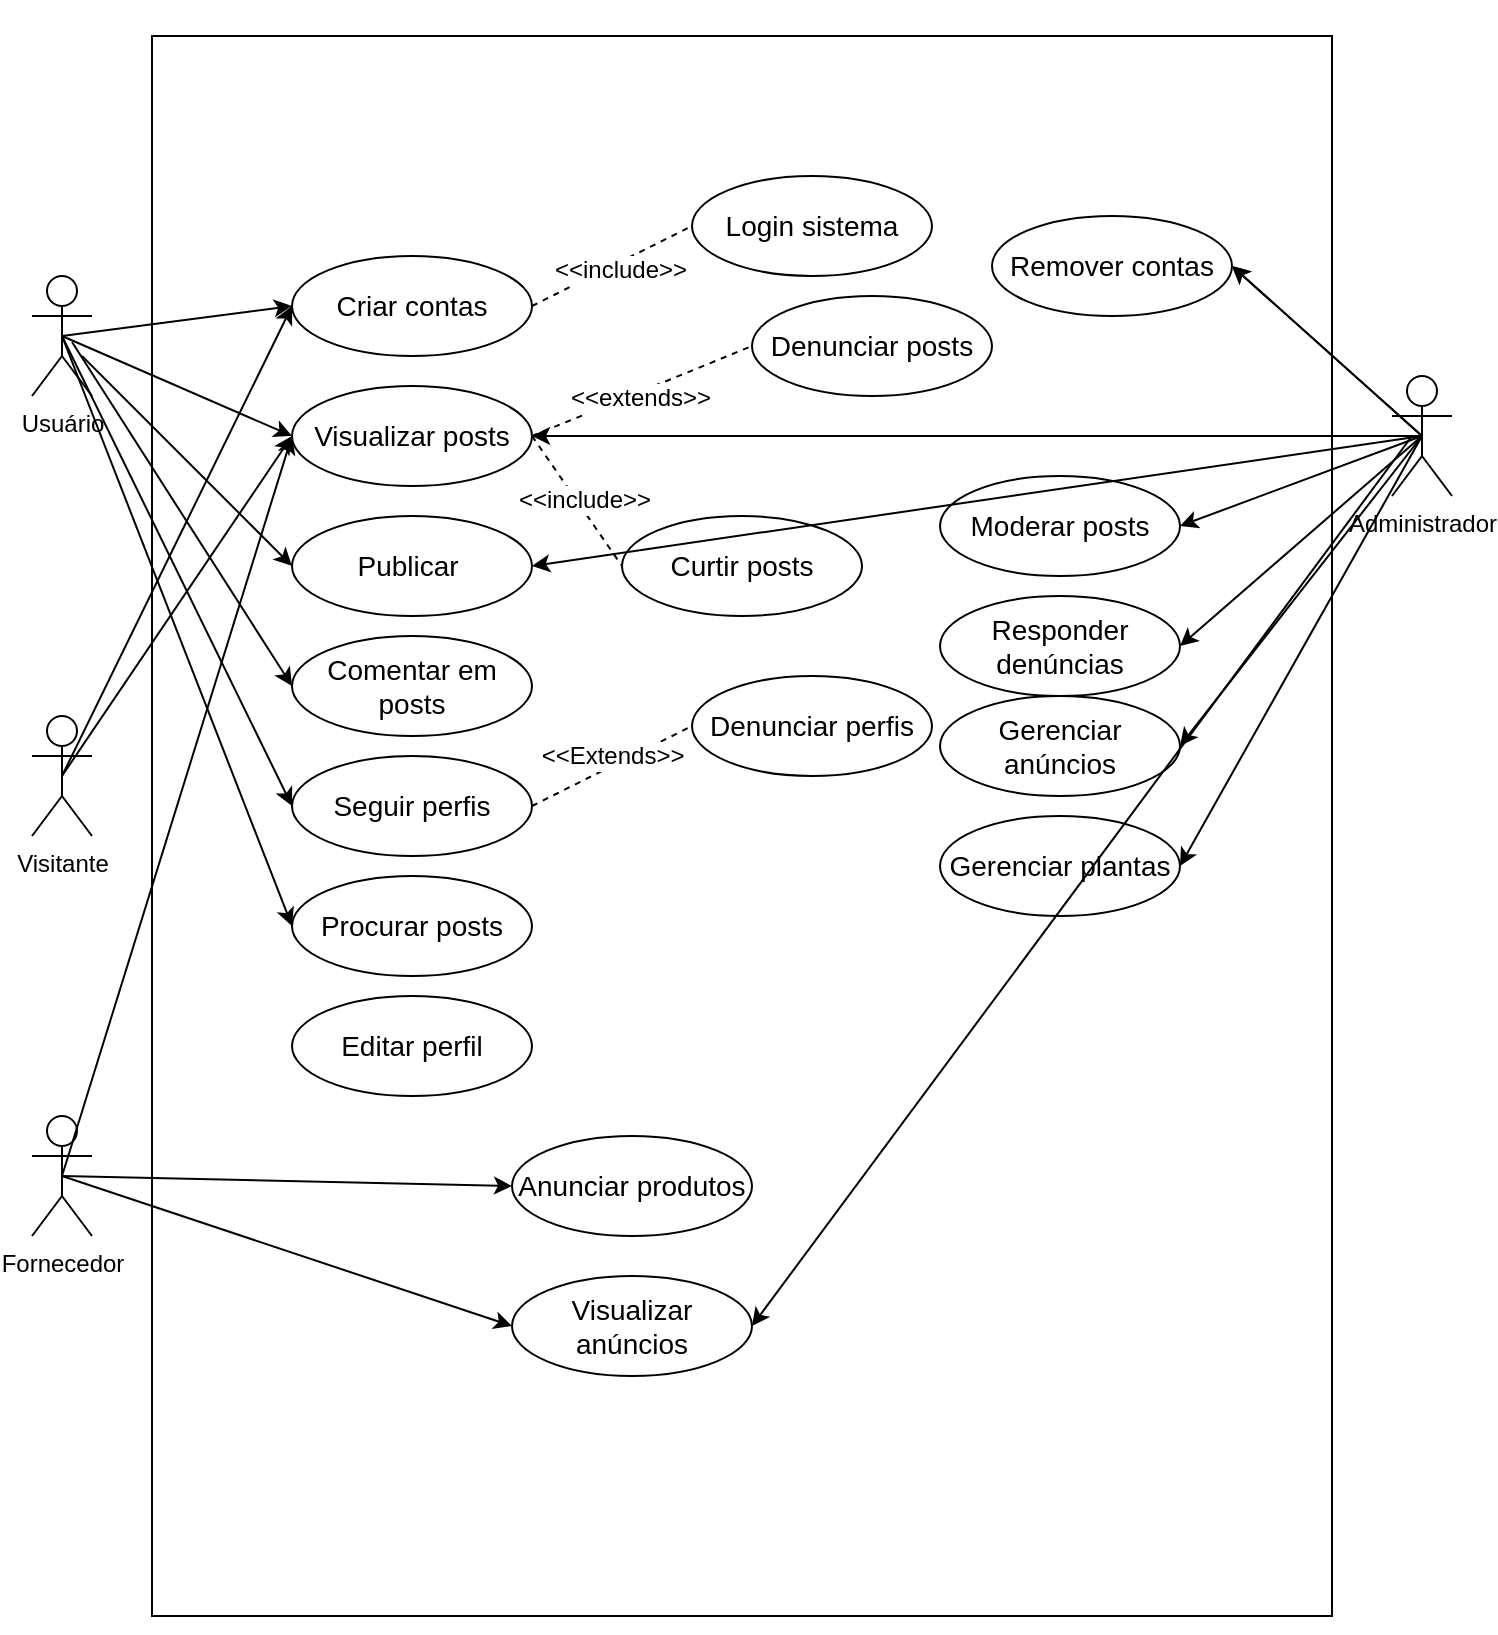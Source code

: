 <mxfile version="24.7.16">
  <diagram name="Página-1" id="OS5GswVtKdGClUdeGEP-">
    <mxGraphModel dx="839" dy="443" grid="1" gridSize="10" guides="1" tooltips="1" connect="1" arrows="1" fold="1" page="1" pageScale="1" pageWidth="827" pageHeight="1169" math="0" shadow="0">
      <root>
        <mxCell id="0" />
        <mxCell id="1" parent="0" />
        <mxCell id="FjBeh1hyWbI5lRdlb9rG-1" value="Usuário" style="shape=umlActor;verticalLabelPosition=bottom;verticalAlign=top;html=1;outlineConnect=0;" parent="1" vertex="1">
          <mxGeometry x="80" y="180" width="30" height="60" as="geometry" />
        </mxCell>
        <mxCell id="FjBeh1hyWbI5lRdlb9rG-3" style="edgeStyle=orthogonalEdgeStyle;rounded=0;orthogonalLoop=1;jettySize=auto;html=1;entryX=0.5;entryY=0;entryDx=0;entryDy=0;" parent="1" edge="1">
          <mxGeometry relative="1" as="geometry">
            <mxPoint x="580.059" y="50" as="sourcePoint" />
            <mxPoint x="580" y="50" as="targetPoint" />
          </mxGeometry>
        </mxCell>
        <mxCell id="FjBeh1hyWbI5lRdlb9rG-4" value="" style="rounded=0;whiteSpace=wrap;html=1;" parent="1" vertex="1">
          <mxGeometry x="140" y="60" width="590" height="790" as="geometry" />
        </mxCell>
        <mxCell id="FjBeh1hyWbI5lRdlb9rG-7" value="Visitante" style="shape=umlActor;verticalLabelPosition=bottom;verticalAlign=top;html=1;outlineConnect=0;" parent="1" vertex="1">
          <mxGeometry x="80" y="400" width="30" height="60" as="geometry" />
        </mxCell>
        <mxCell id="FjBeh1hyWbI5lRdlb9rG-8" value="Administrador" style="shape=umlActor;verticalLabelPosition=bottom;verticalAlign=top;html=1;outlineConnect=0;" parent="1" vertex="1">
          <mxGeometry x="760" y="230" width="30" height="60" as="geometry" />
        </mxCell>
        <mxCell id="FjBeh1hyWbI5lRdlb9rG-9" value="Fornecedor" style="shape=umlActor;verticalLabelPosition=bottom;verticalAlign=top;html=1;outlineConnect=0;" parent="1" vertex="1">
          <mxGeometry x="80" y="600" width="30" height="60" as="geometry" />
        </mxCell>
        <mxCell id="FjBeh1hyWbI5lRdlb9rG-12" value="&lt;font style=&quot;font-size: 14px;&quot;&gt;Criar contas&lt;/font&gt;" style="ellipse;whiteSpace=wrap;html=1;" parent="1" vertex="1">
          <mxGeometry x="210" y="170" width="120" height="50" as="geometry" />
        </mxCell>
        <mxCell id="FjBeh1hyWbI5lRdlb9rG-14" value="" style="endArrow=classic;html=1;rounded=0;exitX=0.5;exitY=0.5;exitDx=0;exitDy=0;exitPerimeter=0;entryX=0;entryY=0.5;entryDx=0;entryDy=0;" parent="1" source="FjBeh1hyWbI5lRdlb9rG-1" target="FjBeh1hyWbI5lRdlb9rG-12" edge="1">
          <mxGeometry width="50" height="50" relative="1" as="geometry">
            <mxPoint x="390" y="430" as="sourcePoint" />
            <mxPoint x="440" y="380" as="targetPoint" />
          </mxGeometry>
        </mxCell>
        <mxCell id="FjBeh1hyWbI5lRdlb9rG-16" value="&lt;span style=&quot;font-size: 14px;&quot;&gt;Login sistema&lt;/span&gt;" style="ellipse;whiteSpace=wrap;html=1;" parent="1" vertex="1">
          <mxGeometry x="410" y="130" width="120" height="50" as="geometry" />
        </mxCell>
        <mxCell id="FjBeh1hyWbI5lRdlb9rG-20" value="&lt;span style=&quot;font-size: 14px;&quot;&gt;Visualizar posts&lt;/span&gt;" style="ellipse;whiteSpace=wrap;html=1;" parent="1" vertex="1">
          <mxGeometry x="210" y="235" width="120" height="50" as="geometry" />
        </mxCell>
        <mxCell id="FjBeh1hyWbI5lRdlb9rG-21" value="&lt;span style=&quot;font-size: 14px;&quot;&gt;Publicar&amp;nbsp;&lt;/span&gt;" style="ellipse;whiteSpace=wrap;html=1;" parent="1" vertex="1">
          <mxGeometry x="210" y="300" width="120" height="50" as="geometry" />
        </mxCell>
        <mxCell id="FjBeh1hyWbI5lRdlb9rG-22" value="&lt;span style=&quot;font-size: 14px;&quot;&gt;Comentar em posts&lt;/span&gt;" style="ellipse;whiteSpace=wrap;html=1;" parent="1" vertex="1">
          <mxGeometry x="210" y="360" width="120" height="50" as="geometry" />
        </mxCell>
        <mxCell id="FjBeh1hyWbI5lRdlb9rG-23" value="&lt;span style=&quot;font-size: 14px;&quot;&gt;Seguir perfis&lt;/span&gt;" style="ellipse;whiteSpace=wrap;html=1;" parent="1" vertex="1">
          <mxGeometry x="210" y="420" width="120" height="50" as="geometry" />
        </mxCell>
        <mxCell id="FjBeh1hyWbI5lRdlb9rG-24" value="" style="endArrow=classic;html=1;rounded=0;entryX=0;entryY=0.5;entryDx=0;entryDy=0;exitX=0.5;exitY=0.5;exitDx=0;exitDy=0;exitPerimeter=0;" parent="1" source="FjBeh1hyWbI5lRdlb9rG-1" target="FjBeh1hyWbI5lRdlb9rG-20" edge="1">
          <mxGeometry width="50" height="50" relative="1" as="geometry">
            <mxPoint x="400" y="420" as="sourcePoint" />
            <mxPoint x="450" y="370" as="targetPoint" />
          </mxGeometry>
        </mxCell>
        <mxCell id="FjBeh1hyWbI5lRdlb9rG-26" value="" style="endArrow=classic;html=1;rounded=0;entryX=0;entryY=0.5;entryDx=0;entryDy=0;exitX=0.667;exitY=0.667;exitDx=0;exitDy=0;exitPerimeter=0;" parent="1" target="FjBeh1hyWbI5lRdlb9rG-22" edge="1">
          <mxGeometry width="50" height="50" relative="1" as="geometry">
            <mxPoint x="100.01" y="213.02" as="sourcePoint" />
            <mxPoint x="280" y="460" as="targetPoint" />
          </mxGeometry>
        </mxCell>
        <mxCell id="FjBeh1hyWbI5lRdlb9rG-28" value="" style="endArrow=classic;html=1;rounded=0;entryX=0;entryY=0.5;entryDx=0;entryDy=0;exitX=0.5;exitY=0.5;exitDx=0;exitDy=0;exitPerimeter=0;" parent="1" source="FjBeh1hyWbI5lRdlb9rG-1" target="FjBeh1hyWbI5lRdlb9rG-23" edge="1">
          <mxGeometry width="50" height="50" relative="1" as="geometry">
            <mxPoint x="100.01" y="279.01" as="sourcePoint" />
            <mxPoint x="280" y="530.99" as="targetPoint" />
          </mxGeometry>
        </mxCell>
        <mxCell id="FjBeh1hyWbI5lRdlb9rG-31" value="" style="endArrow=classic;html=1;rounded=0;entryX=0;entryY=0.5;entryDx=0;entryDy=0;exitX=0.5;exitY=0.5;exitDx=0;exitDy=0;exitPerimeter=0;" parent="1" target="FjBeh1hyWbI5lRdlb9rG-21" edge="1">
          <mxGeometry width="50" height="50" relative="1" as="geometry">
            <mxPoint x="105" y="220" as="sourcePoint" />
            <mxPoint x="310" y="325" as="targetPoint" />
            <Array as="points" />
          </mxGeometry>
        </mxCell>
        <mxCell id="FjBeh1hyWbI5lRdlb9rG-41" value="" style="endArrow=classic;html=1;rounded=0;entryX=0;entryY=0.5;entryDx=0;entryDy=0;exitX=0.5;exitY=0.5;exitDx=0;exitDy=0;exitPerimeter=0;" parent="1" source="FjBeh1hyWbI5lRdlb9rG-7" target="FjBeh1hyWbI5lRdlb9rG-20" edge="1">
          <mxGeometry width="50" height="50" relative="1" as="geometry">
            <mxPoint x="520" y="390" as="sourcePoint" />
            <mxPoint x="570" y="340" as="targetPoint" />
          </mxGeometry>
        </mxCell>
        <mxCell id="FjBeh1hyWbI5lRdlb9rG-42" value="" style="endArrow=classic;html=1;rounded=0;entryX=0;entryY=0.5;entryDx=0;entryDy=0;exitX=0.5;exitY=0.5;exitDx=0;exitDy=0;exitPerimeter=0;" parent="1" source="FjBeh1hyWbI5lRdlb9rG-7" target="FjBeh1hyWbI5lRdlb9rG-12" edge="1">
          <mxGeometry width="50" height="50" relative="1" as="geometry">
            <mxPoint x="100" y="432.5" as="sourcePoint" />
            <mxPoint x="300" y="197.5" as="targetPoint" />
          </mxGeometry>
        </mxCell>
        <mxCell id="FjBeh1hyWbI5lRdlb9rG-43" value="&lt;span style=&quot;font-size: 14px;&quot;&gt;Procurar posts&lt;/span&gt;" style="ellipse;whiteSpace=wrap;html=1;" parent="1" vertex="1">
          <mxGeometry x="210" y="480" width="120" height="50" as="geometry" />
        </mxCell>
        <mxCell id="FjBeh1hyWbI5lRdlb9rG-45" value="&lt;span style=&quot;font-size: 14px;&quot;&gt;Anunciar produtos&lt;/span&gt;" style="ellipse;whiteSpace=wrap;html=1;" parent="1" vertex="1">
          <mxGeometry x="320" y="610" width="120" height="50" as="geometry" />
        </mxCell>
        <mxCell id="FjBeh1hyWbI5lRdlb9rG-50" value="" style="endArrow=classic;html=1;rounded=0;entryX=1;entryY=0.5;entryDx=0;entryDy=0;exitX=0.5;exitY=0.5;exitDx=0;exitDy=0;exitPerimeter=0;" parent="1" source="FjBeh1hyWbI5lRdlb9rG-8" target="FjBeh1hyWbI5lRdlb9rG-47" edge="1">
          <mxGeometry width="50" height="50" relative="1" as="geometry">
            <mxPoint x="520" y="380" as="sourcePoint" />
            <mxPoint x="570" y="330" as="targetPoint" />
          </mxGeometry>
        </mxCell>
        <mxCell id="FjBeh1hyWbI5lRdlb9rG-51" value="&lt;span style=&quot;font-size: 14px;&quot;&gt;Moderar posts&lt;/span&gt;" style="ellipse;whiteSpace=wrap;html=1;" parent="1" vertex="1">
          <mxGeometry x="534" y="280" width="120" height="50" as="geometry" />
        </mxCell>
        <mxCell id="FjBeh1hyWbI5lRdlb9rG-52" value="" style="endArrow=classic;html=1;rounded=0;exitX=0.5;exitY=0.5;exitDx=0;exitDy=0;exitPerimeter=0;entryX=1;entryY=0.5;entryDx=0;entryDy=0;" parent="1" source="FjBeh1hyWbI5lRdlb9rG-8" target="FjBeh1hyWbI5lRdlb9rG-51" edge="1">
          <mxGeometry width="50" height="50" relative="1" as="geometry">
            <mxPoint x="520" y="380" as="sourcePoint" />
            <mxPoint x="570" y="330" as="targetPoint" />
          </mxGeometry>
        </mxCell>
        <mxCell id="FjBeh1hyWbI5lRdlb9rG-53" value="&lt;span style=&quot;font-size: 14px;&quot;&gt;Visualizar anúncios&lt;/span&gt;" style="ellipse;whiteSpace=wrap;html=1;" parent="1" vertex="1">
          <mxGeometry x="320" y="680" width="120" height="50" as="geometry" />
        </mxCell>
        <mxCell id="FjBeh1hyWbI5lRdlb9rG-55" value="" style="endArrow=classic;html=1;rounded=0;entryX=0;entryY=0.5;entryDx=0;entryDy=0;exitX=0.5;exitY=0.5;exitDx=0;exitDy=0;exitPerimeter=0;" parent="1" source="FjBeh1hyWbI5lRdlb9rG-9" target="FjBeh1hyWbI5lRdlb9rG-53" edge="1">
          <mxGeometry width="50" height="50" relative="1" as="geometry">
            <mxPoint x="520" y="780" as="sourcePoint" />
            <mxPoint x="570" y="730" as="targetPoint" />
          </mxGeometry>
        </mxCell>
        <mxCell id="FjBeh1hyWbI5lRdlb9rG-56" value="&lt;span style=&quot;font-size: 14px;&quot;&gt;Curtir posts&lt;/span&gt;" style="ellipse;whiteSpace=wrap;html=1;" parent="1" vertex="1">
          <mxGeometry x="375" y="300" width="120" height="50" as="geometry" />
        </mxCell>
        <mxCell id="FjBeh1hyWbI5lRdlb9rG-61" value="" style="endArrow=classic;html=1;rounded=0;exitX=0.5;exitY=0.5;exitDx=0;exitDy=0;exitPerimeter=0;entryX=0;entryY=0.5;entryDx=0;entryDy=0;" parent="1" source="FjBeh1hyWbI5lRdlb9rG-9" target="FjBeh1hyWbI5lRdlb9rG-45" edge="1">
          <mxGeometry width="50" height="50" relative="1" as="geometry">
            <mxPoint x="520" y="580" as="sourcePoint" />
            <mxPoint x="570" y="530" as="targetPoint" />
          </mxGeometry>
        </mxCell>
        <mxCell id="FjBeh1hyWbI5lRdlb9rG-62" value="&lt;span style=&quot;font-size: 14px;&quot;&gt;Responder denúncias&lt;/span&gt;" style="ellipse;whiteSpace=wrap;html=1;" parent="1" vertex="1">
          <mxGeometry x="534" y="340" width="120" height="50" as="geometry" />
        </mxCell>
        <mxCell id="FjBeh1hyWbI5lRdlb9rG-64" value="&lt;span style=&quot;font-size: 14px;&quot;&gt;Gerenciar anúncios&lt;/span&gt;" style="ellipse;whiteSpace=wrap;html=1;" parent="1" vertex="1">
          <mxGeometry x="534" y="390" width="120" height="50" as="geometry" />
        </mxCell>
        <mxCell id="FjBeh1hyWbI5lRdlb9rG-66" value="" style="endArrow=classic;html=1;rounded=0;exitX=0.5;exitY=0.5;exitDx=0;exitDy=0;exitPerimeter=0;entryX=1;entryY=0.5;entryDx=0;entryDy=0;" parent="1" source="FjBeh1hyWbI5lRdlb9rG-8" target="FjBeh1hyWbI5lRdlb9rG-64" edge="1">
          <mxGeometry width="50" height="50" relative="1" as="geometry">
            <mxPoint x="520" y="480" as="sourcePoint" />
            <mxPoint x="570" y="430" as="targetPoint" />
          </mxGeometry>
        </mxCell>
        <mxCell id="FjBeh1hyWbI5lRdlb9rG-67" value="" style="endArrow=classic;html=1;rounded=0;exitX=0.5;exitY=0.5;exitDx=0;exitDy=0;exitPerimeter=0;entryX=1;entryY=0.5;entryDx=0;entryDy=0;" parent="1" source="FjBeh1hyWbI5lRdlb9rG-8" target="FjBeh1hyWbI5lRdlb9rG-62" edge="1">
          <mxGeometry width="50" height="50" relative="1" as="geometry">
            <mxPoint x="520" y="480" as="sourcePoint" />
            <mxPoint x="570" y="430" as="targetPoint" />
          </mxGeometry>
        </mxCell>
        <mxCell id="FjBeh1hyWbI5lRdlb9rG-69" value="" style="endArrow=classic;html=1;rounded=0;exitX=0.5;exitY=0.5;exitDx=0;exitDy=0;exitPerimeter=0;entryX=1;entryY=0.5;entryDx=0;entryDy=0;" parent="1" source="FjBeh1hyWbI5lRdlb9rG-8" target="FjBeh1hyWbI5lRdlb9rG-21" edge="1">
          <mxGeometry width="50" height="50" relative="1" as="geometry">
            <mxPoint x="520" y="390" as="sourcePoint" />
            <mxPoint x="570" y="340" as="targetPoint" />
          </mxGeometry>
        </mxCell>
        <mxCell id="FjBeh1hyWbI5lRdlb9rG-70" value="" style="endArrow=classic;html=1;rounded=0;exitX=0.5;exitY=0.5;exitDx=0;exitDy=0;exitPerimeter=0;entryX=0;entryY=0.5;entryDx=0;entryDy=0;" parent="1" source="FjBeh1hyWbI5lRdlb9rG-9" target="FjBeh1hyWbI5lRdlb9rG-20" edge="1">
          <mxGeometry width="50" height="50" relative="1" as="geometry">
            <mxPoint x="520" y="490" as="sourcePoint" />
            <mxPoint x="570" y="440" as="targetPoint" />
          </mxGeometry>
        </mxCell>
        <mxCell id="FjBeh1hyWbI5lRdlb9rG-71" value="&lt;span style=&quot;font-size: 14px;&quot;&gt;Gerenciar plantas&lt;/span&gt;" style="ellipse;whiteSpace=wrap;html=1;" parent="1" vertex="1">
          <mxGeometry x="534" y="450" width="120" height="50" as="geometry" />
        </mxCell>
        <mxCell id="FjBeh1hyWbI5lRdlb9rG-72" value="" style="endArrow=classic;html=1;rounded=0;exitX=0.5;exitY=0.5;exitDx=0;exitDy=0;exitPerimeter=0;entryX=1;entryY=0.5;entryDx=0;entryDy=0;" parent="1" source="FjBeh1hyWbI5lRdlb9rG-8" target="FjBeh1hyWbI5lRdlb9rG-71" edge="1">
          <mxGeometry width="50" height="50" relative="1" as="geometry">
            <mxPoint x="520" y="490" as="sourcePoint" />
            <mxPoint x="570" y="440" as="targetPoint" />
          </mxGeometry>
        </mxCell>
        <mxCell id="FjBeh1hyWbI5lRdlb9rG-73" value="" style="endArrow=classic;html=1;rounded=0;exitX=0.5;exitY=0.5;exitDx=0;exitDy=0;exitPerimeter=0;entryX=1;entryY=0.5;entryDx=0;entryDy=0;" parent="1" source="FjBeh1hyWbI5lRdlb9rG-8" target="FjBeh1hyWbI5lRdlb9rG-47" edge="1">
          <mxGeometry width="50" height="50" relative="1" as="geometry">
            <mxPoint x="775" y="260" as="sourcePoint" />
            <mxPoint x="420" y="315" as="targetPoint" />
          </mxGeometry>
        </mxCell>
        <mxCell id="FjBeh1hyWbI5lRdlb9rG-47" value="&lt;span style=&quot;font-size: 14px;&quot;&gt;Remover contas&lt;/span&gt;" style="ellipse;whiteSpace=wrap;html=1;" parent="1" vertex="1">
          <mxGeometry x="560" y="150" width="120" height="50" as="geometry" />
        </mxCell>
        <mxCell id="FjBeh1hyWbI5lRdlb9rG-74" value="" style="endArrow=classic;html=1;rounded=0;exitX=0.5;exitY=0.5;exitDx=0;exitDy=0;exitPerimeter=0;entryX=1;entryY=0.5;entryDx=0;entryDy=0;" parent="1" source="FjBeh1hyWbI5lRdlb9rG-8" target="FjBeh1hyWbI5lRdlb9rG-20" edge="1">
          <mxGeometry width="50" height="50" relative="1" as="geometry">
            <mxPoint x="520" y="430" as="sourcePoint" />
            <mxPoint x="570" y="380" as="targetPoint" />
          </mxGeometry>
        </mxCell>
        <mxCell id="FjBeh1hyWbI5lRdlb9rG-75" value="" style="endArrow=classic;html=1;rounded=0;exitX=0.5;exitY=0.5;exitDx=0;exitDy=0;exitPerimeter=0;entryX=0;entryY=0.5;entryDx=0;entryDy=0;" parent="1" source="FjBeh1hyWbI5lRdlb9rG-1" target="FjBeh1hyWbI5lRdlb9rG-43" edge="1">
          <mxGeometry width="50" height="50" relative="1" as="geometry">
            <mxPoint x="520" y="600" as="sourcePoint" />
            <mxPoint x="570" y="550" as="targetPoint" />
          </mxGeometry>
        </mxCell>
        <mxCell id="FjBeh1hyWbI5lRdlb9rG-77" value="&lt;span style=&quot;font-size: 14px;&quot;&gt;Denunciar posts&lt;/span&gt;" style="ellipse;whiteSpace=wrap;html=1;" parent="1" vertex="1">
          <mxGeometry x="440" y="190" width="120" height="50" as="geometry" />
        </mxCell>
        <mxCell id="FjBeh1hyWbI5lRdlb9rG-78" value="" style="endArrow=none;dashed=1;html=1;rounded=0;exitX=1;exitY=0.5;exitDx=0;exitDy=0;entryX=0;entryY=0.5;entryDx=0;entryDy=0;" parent="1" source="FjBeh1hyWbI5lRdlb9rG-20" target="FjBeh1hyWbI5lRdlb9rG-77" edge="1">
          <mxGeometry width="50" height="50" relative="1" as="geometry">
            <mxPoint x="520" y="350" as="sourcePoint" />
            <mxPoint x="570" y="300" as="targetPoint" />
          </mxGeometry>
        </mxCell>
        <mxCell id="FjBeh1hyWbI5lRdlb9rG-79" value="&lt;span style=&quot;font-size: 12px;&quot;&gt;&amp;lt;&amp;lt;extends&amp;gt;&amp;gt;&lt;/span&gt;" style="edgeLabel;html=1;align=center;verticalAlign=middle;resizable=0;points=[];" parent="FjBeh1hyWbI5lRdlb9rG-78" vertex="1" connectable="0">
          <mxGeometry x="-0.039" y="-3" relative="1" as="geometry">
            <mxPoint as="offset" />
          </mxGeometry>
        </mxCell>
        <mxCell id="FjBeh1hyWbI5lRdlb9rG-81" value="" style="endArrow=none;dashed=1;html=1;rounded=0;exitX=1;exitY=0.5;exitDx=0;exitDy=0;entryX=0;entryY=0.5;entryDx=0;entryDy=0;" parent="1" source="FjBeh1hyWbI5lRdlb9rG-12" target="FjBeh1hyWbI5lRdlb9rG-16" edge="1">
          <mxGeometry width="50" height="50" relative="1" as="geometry">
            <mxPoint x="370" y="350" as="sourcePoint" />
            <mxPoint x="420" y="300" as="targetPoint" />
          </mxGeometry>
        </mxCell>
        <mxCell id="FjBeh1hyWbI5lRdlb9rG-82" value="&lt;font style=&quot;font-size: 12px;&quot;&gt;&amp;lt;&amp;lt;include&amp;gt;&amp;gt;&lt;/font&gt;" style="edgeLabel;html=1;align=center;verticalAlign=middle;resizable=0;points=[];" parent="FjBeh1hyWbI5lRdlb9rG-81" vertex="1" connectable="0">
          <mxGeometry x="0.049" y="-3" relative="1" as="geometry">
            <mxPoint as="offset" />
          </mxGeometry>
        </mxCell>
        <mxCell id="FjBeh1hyWbI5lRdlb9rG-84" value="" style="endArrow=none;dashed=1;html=1;rounded=0;exitX=1;exitY=0.5;exitDx=0;exitDy=0;entryX=0;entryY=0.5;entryDx=0;entryDy=0;" parent="1" source="FjBeh1hyWbI5lRdlb9rG-20" target="FjBeh1hyWbI5lRdlb9rG-56" edge="1">
          <mxGeometry width="50" height="50" relative="1" as="geometry">
            <mxPoint x="410" y="450" as="sourcePoint" />
            <mxPoint x="460" y="400" as="targetPoint" />
          </mxGeometry>
        </mxCell>
        <mxCell id="FjBeh1hyWbI5lRdlb9rG-85" value="&lt;font style=&quot;font-size: 12px;&quot;&gt;&amp;lt;&amp;lt;include&amp;gt;&amp;gt;&lt;/font&gt;" style="edgeLabel;html=1;align=center;verticalAlign=middle;resizable=0;points=[];" parent="FjBeh1hyWbI5lRdlb9rG-84" vertex="1" connectable="0">
          <mxGeometry x="0.019" y="3" relative="1" as="geometry">
            <mxPoint as="offset" />
          </mxGeometry>
        </mxCell>
        <mxCell id="FjBeh1hyWbI5lRdlb9rG-86" value="&lt;span style=&quot;font-size: 14px;&quot;&gt;Editar perfil&lt;/span&gt;" style="ellipse;whiteSpace=wrap;html=1;" parent="1" vertex="1">
          <mxGeometry x="210" y="540" width="120" height="50" as="geometry" />
        </mxCell>
        <mxCell id="FjBeh1hyWbI5lRdlb9rG-87" style="edgeStyle=orthogonalEdgeStyle;rounded=0;orthogonalLoop=1;jettySize=auto;html=1;exitX=0.5;exitY=1;exitDx=0;exitDy=0;" parent="1" source="FjBeh1hyWbI5lRdlb9rG-4" target="FjBeh1hyWbI5lRdlb9rG-4" edge="1">
          <mxGeometry relative="1" as="geometry" />
        </mxCell>
        <mxCell id="FjBeh1hyWbI5lRdlb9rG-92" value="&lt;span style=&quot;font-size: 14px;&quot;&gt;Denunciar perfis&lt;/span&gt;" style="ellipse;whiteSpace=wrap;html=1;" parent="1" vertex="1">
          <mxGeometry x="410" y="380" width="120" height="50" as="geometry" />
        </mxCell>
        <mxCell id="FjBeh1hyWbI5lRdlb9rG-93" value="" style="endArrow=none;dashed=1;html=1;rounded=0;exitX=1;exitY=0.5;exitDx=0;exitDy=0;entryX=0;entryY=0.5;entryDx=0;entryDy=0;" parent="1" source="FjBeh1hyWbI5lRdlb9rG-23" target="FjBeh1hyWbI5lRdlb9rG-92" edge="1">
          <mxGeometry width="50" height="50" relative="1" as="geometry">
            <mxPoint x="480" y="490" as="sourcePoint" />
            <mxPoint x="530" y="440" as="targetPoint" />
          </mxGeometry>
        </mxCell>
        <mxCell id="FjBeh1hyWbI5lRdlb9rG-95" value="&lt;font style=&quot;font-size: 12px;&quot;&gt;&amp;lt;&amp;lt;Extends&amp;gt;&amp;gt;&lt;/font&gt;" style="edgeLabel;html=1;align=center;verticalAlign=middle;resizable=0;points=[];" parent="FjBeh1hyWbI5lRdlb9rG-93" vertex="1" connectable="0">
          <mxGeometry x="0.344" y="-2" relative="1" as="geometry">
            <mxPoint x="-15" as="offset" />
          </mxGeometry>
        </mxCell>
        <mxCell id="FjBeh1hyWbI5lRdlb9rG-96" value="" style="endArrow=classic;html=1;rounded=0;entryX=1;entryY=0.5;entryDx=0;entryDy=0;" parent="1" target="FjBeh1hyWbI5lRdlb9rG-53" edge="1">
          <mxGeometry width="50" height="50" relative="1" as="geometry">
            <mxPoint x="770" y="260" as="sourcePoint" />
            <mxPoint x="470" y="380" as="targetPoint" />
          </mxGeometry>
        </mxCell>
      </root>
    </mxGraphModel>
  </diagram>
</mxfile>
